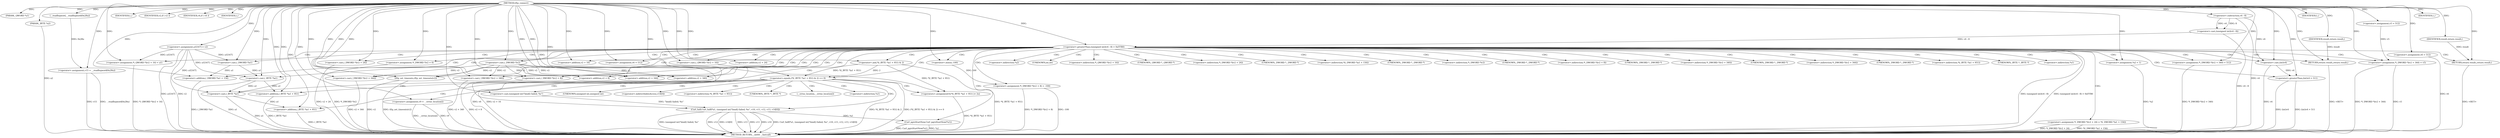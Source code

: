 digraph tftp_connect {  
"1000115" [label = "(METHOD,tftp_connect)" ]
"1000281" [label = "(METHOD_RETURN,__int64 __fastcall)" ]
"1000116" [label = "(PARAM,_QWORD *a1)" ]
"1000117" [label = "(PARAM,_BYTE *a2)" ]
"1000133" [label = "(<operator>.assignment,v15 = __readfsqword(0x28u))" ]
"1000135" [label = "(__readfsqword,__readfsqword(0x28u))" ]
"1000137" [label = "(<operator>.assignment,a1[167] = v2)" ]
"1000142" [label = "(IDENTIFIER,L,)" ]
"1000144" [label = "(IDENTIFIER,v2,if ( v2 ))" ]
"1000147" [label = "(IDENTIFIER,v4,if ( v4 ))" ]
"1000149" [label = "(IDENTIFIER,L,)" ]
"1000151" [label = "(<operator>.greaterThan,(unsigned int)(v4 - 8) > 0xFFB0)" ]
"1000152" [label = "(<operator>.cast,(unsigned int)(v4 - 8))" ]
"1000154" [label = "(<operator>.subtraction,v4 - 8)" ]
"1000158" [label = "(RETURN,return result;,return result;)" ]
"1000159" [label = "(IDENTIFIER,result,return result;)" ]
"1000160" [label = "(<operator>.assignment,v6 = 512)" ]
"1000164" [label = "(<operator>.greaterThan,(int)v4 > 511)" ]
"1000165" [label = "(<operator>.cast,(int)v4)" ]
"1000171" [label = "(<operator>.assignment,v5 = 512)" ]
"1000174" [label = "(<operator>.assignment,v6 = 512)" ]
"1000179" [label = "(<operator>.assignment,*(_QWORD *)(v2 + 16) = a1)" ]
"1000181" [label = "(<operator>.cast,(_QWORD *)(v2 + 16))" ]
"1000183" [label = "(<operator>.addition,v2 + 16)" ]
"1000187" [label = "(<operator>.assignment,*(_DWORD *)(v2 + 24) = *((_DWORD *)a1 + 156))" ]
"1000189" [label = "(<operator>.cast,(_DWORD *)(v2 + 24))" ]
"1000191" [label = "(<operator>.addition,v2 + 24)" ]
"1000195" [label = "(<operator>.addition,(_DWORD *)a1 + 156)" ]
"1000196" [label = "(<operator>.cast,(_DWORD *)a1)" ]
"1000200" [label = "(<operator>.assignment,*(_DWORD *)v2 = 0)" ]
"1000202" [label = "(<operator>.cast,(_DWORD *)v2)" ]
"1000206" [label = "(<operator>.assignment,*(_DWORD *)(v2 + 8) = -100)" ]
"1000208" [label = "(<operator>.cast,(_DWORD *)(v2 + 8))" ]
"1000210" [label = "(<operator>.addition,v2 + 8)" ]
"1000213" [label = "(<operator>.minus,-100)" ]
"1000215" [label = "(<operator>.assignment,*(_DWORD *)(v2 + 340) = 512)" ]
"1000217" [label = "(<operator>.cast,(_DWORD *)(v2 + 340))" ]
"1000219" [label = "(<operator>.addition,v2 + 340)" ]
"1000223" [label = "(<operator>.assignment,*(_DWORD *)(v2 + 344) = v5)" ]
"1000225" [label = "(<operator>.cast,(_DWORD *)(v2 + 344))" ]
"1000227" [label = "(<operator>.addition,v2 + 344)" ]
"1000231" [label = "(tftp_set_timeouts,tftp_set_timeouts(v2))" ]
"1000234" [label = "(<operator>.equals,(*((_BYTE *)a1 + 951) & 2) == 0)" ]
"1000235" [label = "(<operator>.and,*((_BYTE *)a1 + 951) & 2)" ]
"1000237" [label = "(<operator>.addition,(_BYTE *)a1 + 951)" ]
"1000238" [label = "(<operator>.cast,(_BYTE *)a1)" ]
"1000246" [label = "(<operator>.assignment,v9 = __errno_location())" ]
"1000249" [label = "(Curl_failf,Curl_failf(*a1, (unsigned int)\"bind() failed; %s\", v10, v11, v12, v13, v14[0]))" ]
"1000252" [label = "(<operator>.cast,(unsigned int)\"bind() failed; %s\")" ]
"1000262" [label = "(IDENTIFIER,L,)" ]
"1000263" [label = "(<operators>.assignmentOr,*((_BYTE *)a1 + 951) |= 2u)" ]
"1000265" [label = "(<operator>.addition,(_BYTE *)a1 + 951)" ]
"1000266" [label = "(<operator>.cast,(_BYTE *)a1)" ]
"1000271" [label = "(Curl_pgrsStartNow,Curl_pgrsStartNow(*a1))" ]
"1000274" [label = "(<operator>.assignment,*a2 = 1)" ]
"1000278" [label = "(IDENTIFIER,L,)" ]
"1000279" [label = "(RETURN,return result;,return result;)" ]
"1000280" [label = "(IDENTIFIER,result,return result;)" ]
"1000166" [label = "(UNKNOWN,int,int)" ]
"1000180" [label = "(<operator>.indirection,*(_QWORD *)(v2 + 16))" ]
"1000182" [label = "(UNKNOWN,_QWORD *,_QWORD *)" ]
"1000188" [label = "(<operator>.indirection,*(_DWORD *)(v2 + 24))" ]
"1000190" [label = "(UNKNOWN,_DWORD *,_DWORD *)" ]
"1000194" [label = "(<operator>.indirection,*((_DWORD *)a1 + 156))" ]
"1000197" [label = "(UNKNOWN,_DWORD *,_DWORD *)" ]
"1000201" [label = "(<operator>.indirection,*(_DWORD *)v2)" ]
"1000203" [label = "(UNKNOWN,_DWORD *,_DWORD *)" ]
"1000207" [label = "(<operator>.indirection,*(_DWORD *)(v2 + 8))" ]
"1000209" [label = "(UNKNOWN,_DWORD *,_DWORD *)" ]
"1000216" [label = "(<operator>.indirection,*(_DWORD *)(v2 + 340))" ]
"1000218" [label = "(UNKNOWN,_DWORD *,_DWORD *)" ]
"1000224" [label = "(<operator>.indirection,*(_DWORD *)(v2 + 344))" ]
"1000226" [label = "(UNKNOWN,_DWORD *,_DWORD *)" ]
"1000236" [label = "(<operator>.indirection,*((_BYTE *)a1 + 951))" ]
"1000239" [label = "(UNKNOWN,_BYTE *,_BYTE *)" ]
"1000248" [label = "(__errno_location,__errno_location())" ]
"1000250" [label = "(<operator>.indirection,*a1)" ]
"1000253" [label = "(UNKNOWN,unsigned int,unsigned int)" ]
"1000259" [label = "(<operator>.indirectIndexAccess,v14[0])" ]
"1000264" [label = "(<operator>.indirection,*((_BYTE *)a1 + 951))" ]
"1000267" [label = "(UNKNOWN,_BYTE *,_BYTE *)" ]
"1000272" [label = "(<operator>.indirection,*a1)" ]
"1000275" [label = "(<operator>.indirection,*a2)" ]
  "1000158" -> "1000281"  [ label = "DDG: <RET>"] 
  "1000279" -> "1000281"  [ label = "DDG: <RET>"] 
  "1000117" -> "1000281"  [ label = "DDG: a2"] 
  "1000137" -> "1000281"  [ label = "DDG: a1[167]"] 
  "1000231" -> "1000281"  [ label = "DDG: tftp_set_timeouts(v2)"] 
  "1000263" -> "1000281"  [ label = "DDG: *((_BYTE *)a1 + 951)"] 
  "1000164" -> "1000281"  [ label = "DDG: (int)v4 > 511"] 
  "1000165" -> "1000281"  [ label = "DDG: v4"] 
  "1000160" -> "1000281"  [ label = "DDG: v6"] 
  "1000187" -> "1000281"  [ label = "DDG: *((_DWORD *)a1 + 156)"] 
  "1000189" -> "1000281"  [ label = "DDG: v2 + 24"] 
  "1000249" -> "1000281"  [ label = "DDG: v14[0]"] 
  "1000249" -> "1000281"  [ label = "DDG: v13"] 
  "1000206" -> "1000281"  [ label = "DDG: -100"] 
  "1000223" -> "1000281"  [ label = "DDG: v5"] 
  "1000151" -> "1000281"  [ label = "DDG: (unsigned int)(v4 - 8)"] 
  "1000234" -> "1000281"  [ label = "DDG: (*((_BYTE *)a1 + 951) & 2) == 0"] 
  "1000249" -> "1000281"  [ label = "DDG: v11"] 
  "1000271" -> "1000281"  [ label = "DDG: *a1"] 
  "1000133" -> "1000281"  [ label = "DDG: v15"] 
  "1000265" -> "1000281"  [ label = "DDG: (_BYTE *)a1"] 
  "1000225" -> "1000281"  [ label = "DDG: v2 + 344"] 
  "1000266" -> "1000281"  [ label = "DDG: a1"] 
  "1000181" -> "1000281"  [ label = "DDG: v2 + 16"] 
  "1000223" -> "1000281"  [ label = "DDG: *(_DWORD *)(v2 + 344)"] 
  "1000179" -> "1000281"  [ label = "DDG: *(_QWORD *)(v2 + 16)"] 
  "1000235" -> "1000281"  [ label = "DDG: *((_BYTE *)a1 + 951)"] 
  "1000154" -> "1000281"  [ label = "DDG: v4"] 
  "1000246" -> "1000281"  [ label = "DDG: v9"] 
  "1000271" -> "1000281"  [ label = "DDG: Curl_pgrsStartNow(*a1)"] 
  "1000231" -> "1000281"  [ label = "DDG: v2"] 
  "1000249" -> "1000281"  [ label = "DDG: v10"] 
  "1000206" -> "1000281"  [ label = "DDG: *(_DWORD *)(v2 + 8)"] 
  "1000274" -> "1000281"  [ label = "DDG: *a2"] 
  "1000249" -> "1000281"  [ label = "DDG: Curl_failf(*a1, (unsigned int)\"bind() failed; %s\", v10, v11, v12, v13, v14[0])"] 
  "1000246" -> "1000281"  [ label = "DDG: __errno_location()"] 
  "1000249" -> "1000281"  [ label = "DDG: (unsigned int)\"bind() failed; %s\""] 
  "1000187" -> "1000281"  [ label = "DDG: *(_DWORD *)(v2 + 24)"] 
  "1000249" -> "1000281"  [ label = "DDG: v12"] 
  "1000133" -> "1000281"  [ label = "DDG: __readfsqword(0x28u)"] 
  "1000137" -> "1000281"  [ label = "DDG: v2"] 
  "1000200" -> "1000281"  [ label = "DDG: *(_DWORD *)v2"] 
  "1000195" -> "1000281"  [ label = "DDG: (_DWORD *)a1"] 
  "1000215" -> "1000281"  [ label = "DDG: *(_DWORD *)(v2 + 340)"] 
  "1000208" -> "1000281"  [ label = "DDG: v2 + 8"] 
  "1000237" -> "1000281"  [ label = "DDG: (_BYTE *)a1"] 
  "1000174" -> "1000281"  [ label = "DDG: v6"] 
  "1000152" -> "1000281"  [ label = "DDG: v4 - 8"] 
  "1000238" -> "1000281"  [ label = "DDG: a1"] 
  "1000164" -> "1000281"  [ label = "DDG: (int)v4"] 
  "1000234" -> "1000281"  [ label = "DDG: *((_BYTE *)a1 + 951) & 2"] 
  "1000217" -> "1000281"  [ label = "DDG: v2 + 340"] 
  "1000151" -> "1000281"  [ label = "DDG: (unsigned int)(v4 - 8) > 0xFFB0"] 
  "1000115" -> "1000116"  [ label = "DDG: "] 
  "1000115" -> "1000117"  [ label = "DDG: "] 
  "1000135" -> "1000133"  [ label = "DDG: 0x28u"] 
  "1000115" -> "1000133"  [ label = "DDG: "] 
  "1000115" -> "1000135"  [ label = "DDG: "] 
  "1000115" -> "1000137"  [ label = "DDG: "] 
  "1000115" -> "1000142"  [ label = "DDG: "] 
  "1000115" -> "1000144"  [ label = "DDG: "] 
  "1000115" -> "1000147"  [ label = "DDG: "] 
  "1000115" -> "1000149"  [ label = "DDG: "] 
  "1000152" -> "1000151"  [ label = "DDG: v4 - 8"] 
  "1000154" -> "1000152"  [ label = "DDG: v4"] 
  "1000154" -> "1000152"  [ label = "DDG: 8"] 
  "1000115" -> "1000154"  [ label = "DDG: "] 
  "1000115" -> "1000151"  [ label = "DDG: "] 
  "1000159" -> "1000158"  [ label = "DDG: result"] 
  "1000115" -> "1000158"  [ label = "DDG: "] 
  "1000115" -> "1000159"  [ label = "DDG: "] 
  "1000115" -> "1000160"  [ label = "DDG: "] 
  "1000165" -> "1000164"  [ label = "DDG: v4"] 
  "1000154" -> "1000165"  [ label = "DDG: v4"] 
  "1000115" -> "1000165"  [ label = "DDG: "] 
  "1000115" -> "1000164"  [ label = "DDG: "] 
  "1000115" -> "1000171"  [ label = "DDG: "] 
  "1000115" -> "1000174"  [ label = "DDG: "] 
  "1000137" -> "1000179"  [ label = "DDG: a1[167]"] 
  "1000115" -> "1000179"  [ label = "DDG: "] 
  "1000115" -> "1000181"  [ label = "DDG: "] 
  "1000115" -> "1000183"  [ label = "DDG: "] 
  "1000115" -> "1000189"  [ label = "DDG: "] 
  "1000115" -> "1000191"  [ label = "DDG: "] 
  "1000196" -> "1000195"  [ label = "DDG: a1"] 
  "1000137" -> "1000196"  [ label = "DDG: a1[167]"] 
  "1000115" -> "1000196"  [ label = "DDG: "] 
  "1000115" -> "1000195"  [ label = "DDG: "] 
  "1000115" -> "1000200"  [ label = "DDG: "] 
  "1000115" -> "1000202"  [ label = "DDG: "] 
  "1000213" -> "1000206"  [ label = "DDG: 100"] 
  "1000202" -> "1000208"  [ label = "DDG: v2"] 
  "1000115" -> "1000208"  [ label = "DDG: "] 
  "1000202" -> "1000210"  [ label = "DDG: v2"] 
  "1000115" -> "1000210"  [ label = "DDG: "] 
  "1000115" -> "1000213"  [ label = "DDG: "] 
  "1000115" -> "1000215"  [ label = "DDG: "] 
  "1000115" -> "1000217"  [ label = "DDG: "] 
  "1000202" -> "1000217"  [ label = "DDG: v2"] 
  "1000115" -> "1000219"  [ label = "DDG: "] 
  "1000202" -> "1000219"  [ label = "DDG: v2"] 
  "1000171" -> "1000223"  [ label = "DDG: v5"] 
  "1000115" -> "1000223"  [ label = "DDG: "] 
  "1000115" -> "1000225"  [ label = "DDG: "] 
  "1000202" -> "1000225"  [ label = "DDG: v2"] 
  "1000115" -> "1000227"  [ label = "DDG: "] 
  "1000202" -> "1000227"  [ label = "DDG: v2"] 
  "1000115" -> "1000231"  [ label = "DDG: "] 
  "1000202" -> "1000231"  [ label = "DDG: v2"] 
  "1000235" -> "1000234"  [ label = "DDG: *((_BYTE *)a1 + 951)"] 
  "1000235" -> "1000234"  [ label = "DDG: 2"] 
  "1000238" -> "1000237"  [ label = "DDG: a1"] 
  "1000137" -> "1000238"  [ label = "DDG: a1[167]"] 
  "1000196" -> "1000238"  [ label = "DDG: a1"] 
  "1000115" -> "1000238"  [ label = "DDG: "] 
  "1000115" -> "1000237"  [ label = "DDG: "] 
  "1000115" -> "1000235"  [ label = "DDG: "] 
  "1000115" -> "1000234"  [ label = "DDG: "] 
  "1000115" -> "1000246"  [ label = "DDG: "] 
  "1000252" -> "1000249"  [ label = "DDG: \"bind() failed; %s\""] 
  "1000115" -> "1000252"  [ label = "DDG: "] 
  "1000115" -> "1000249"  [ label = "DDG: "] 
  "1000115" -> "1000262"  [ label = "DDG: "] 
  "1000115" -> "1000263"  [ label = "DDG: "] 
  "1000235" -> "1000263"  [ label = "DDG: *((_BYTE *)a1 + 951)"] 
  "1000266" -> "1000265"  [ label = "DDG: a1"] 
  "1000137" -> "1000266"  [ label = "DDG: a1[167]"] 
  "1000238" -> "1000266"  [ label = "DDG: a1"] 
  "1000115" -> "1000266"  [ label = "DDG: "] 
  "1000115" -> "1000265"  [ label = "DDG: "] 
  "1000249" -> "1000271"  [ label = "DDG: *a1"] 
  "1000115" -> "1000274"  [ label = "DDG: "] 
  "1000115" -> "1000278"  [ label = "DDG: "] 
  "1000280" -> "1000279"  [ label = "DDG: result"] 
  "1000115" -> "1000279"  [ label = "DDG: "] 
  "1000115" -> "1000280"  [ label = "DDG: "] 
  "1000151" -> "1000166"  [ label = "CDG: "] 
  "1000151" -> "1000165"  [ label = "CDG: "] 
  "1000151" -> "1000164"  [ label = "CDG: "] 
  "1000151" -> "1000191"  [ label = "CDG: "] 
  "1000151" -> "1000190"  [ label = "CDG: "] 
  "1000151" -> "1000189"  [ label = "CDG: "] 
  "1000151" -> "1000188"  [ label = "CDG: "] 
  "1000151" -> "1000187"  [ label = "CDG: "] 
  "1000151" -> "1000183"  [ label = "CDG: "] 
  "1000151" -> "1000182"  [ label = "CDG: "] 
  "1000151" -> "1000181"  [ label = "CDG: "] 
  "1000151" -> "1000180"  [ label = "CDG: "] 
  "1000151" -> "1000179"  [ label = "CDG: "] 
  "1000151" -> "1000208"  [ label = "CDG: "] 
  "1000151" -> "1000207"  [ label = "CDG: "] 
  "1000151" -> "1000206"  [ label = "CDG: "] 
  "1000151" -> "1000203"  [ label = "CDG: "] 
  "1000151" -> "1000202"  [ label = "CDG: "] 
  "1000151" -> "1000201"  [ label = "CDG: "] 
  "1000151" -> "1000200"  [ label = "CDG: "] 
  "1000151" -> "1000197"  [ label = "CDG: "] 
  "1000151" -> "1000196"  [ label = "CDG: "] 
  "1000151" -> "1000195"  [ label = "CDG: "] 
  "1000151" -> "1000194"  [ label = "CDG: "] 
  "1000151" -> "1000224"  [ label = "CDG: "] 
  "1000151" -> "1000223"  [ label = "CDG: "] 
  "1000151" -> "1000219"  [ label = "CDG: "] 
  "1000151" -> "1000218"  [ label = "CDG: "] 
  "1000151" -> "1000217"  [ label = "CDG: "] 
  "1000151" -> "1000216"  [ label = "CDG: "] 
  "1000151" -> "1000215"  [ label = "CDG: "] 
  "1000151" -> "1000213"  [ label = "CDG: "] 
  "1000151" -> "1000210"  [ label = "CDG: "] 
  "1000151" -> "1000209"  [ label = "CDG: "] 
  "1000151" -> "1000239"  [ label = "CDG: "] 
  "1000151" -> "1000238"  [ label = "CDG: "] 
  "1000151" -> "1000237"  [ label = "CDG: "] 
  "1000151" -> "1000236"  [ label = "CDG: "] 
  "1000151" -> "1000235"  [ label = "CDG: "] 
  "1000151" -> "1000234"  [ label = "CDG: "] 
  "1000151" -> "1000231"  [ label = "CDG: "] 
  "1000151" -> "1000227"  [ label = "CDG: "] 
  "1000151" -> "1000226"  [ label = "CDG: "] 
  "1000151" -> "1000225"  [ label = "CDG: "] 
  "1000151" -> "1000272"  [ label = "CDG: "] 
  "1000151" -> "1000271"  [ label = "CDG: "] 
  "1000151" -> "1000279"  [ label = "CDG: "] 
  "1000151" -> "1000275"  [ label = "CDG: "] 
  "1000151" -> "1000274"  [ label = "CDG: "] 
  "1000151" -> "1000160"  [ label = "CDG: "] 
  "1000151" -> "1000158"  [ label = "CDG: "] 
  "1000234" -> "1000253"  [ label = "CDG: "] 
  "1000234" -> "1000252"  [ label = "CDG: "] 
  "1000234" -> "1000250"  [ label = "CDG: "] 
  "1000234" -> "1000249"  [ label = "CDG: "] 
  "1000234" -> "1000248"  [ label = "CDG: "] 
  "1000234" -> "1000246"  [ label = "CDG: "] 
  "1000234" -> "1000267"  [ label = "CDG: "] 
  "1000234" -> "1000266"  [ label = "CDG: "] 
  "1000234" -> "1000265"  [ label = "CDG: "] 
  "1000234" -> "1000264"  [ label = "CDG: "] 
  "1000234" -> "1000263"  [ label = "CDG: "] 
  "1000234" -> "1000259"  [ label = "CDG: "] 
}

